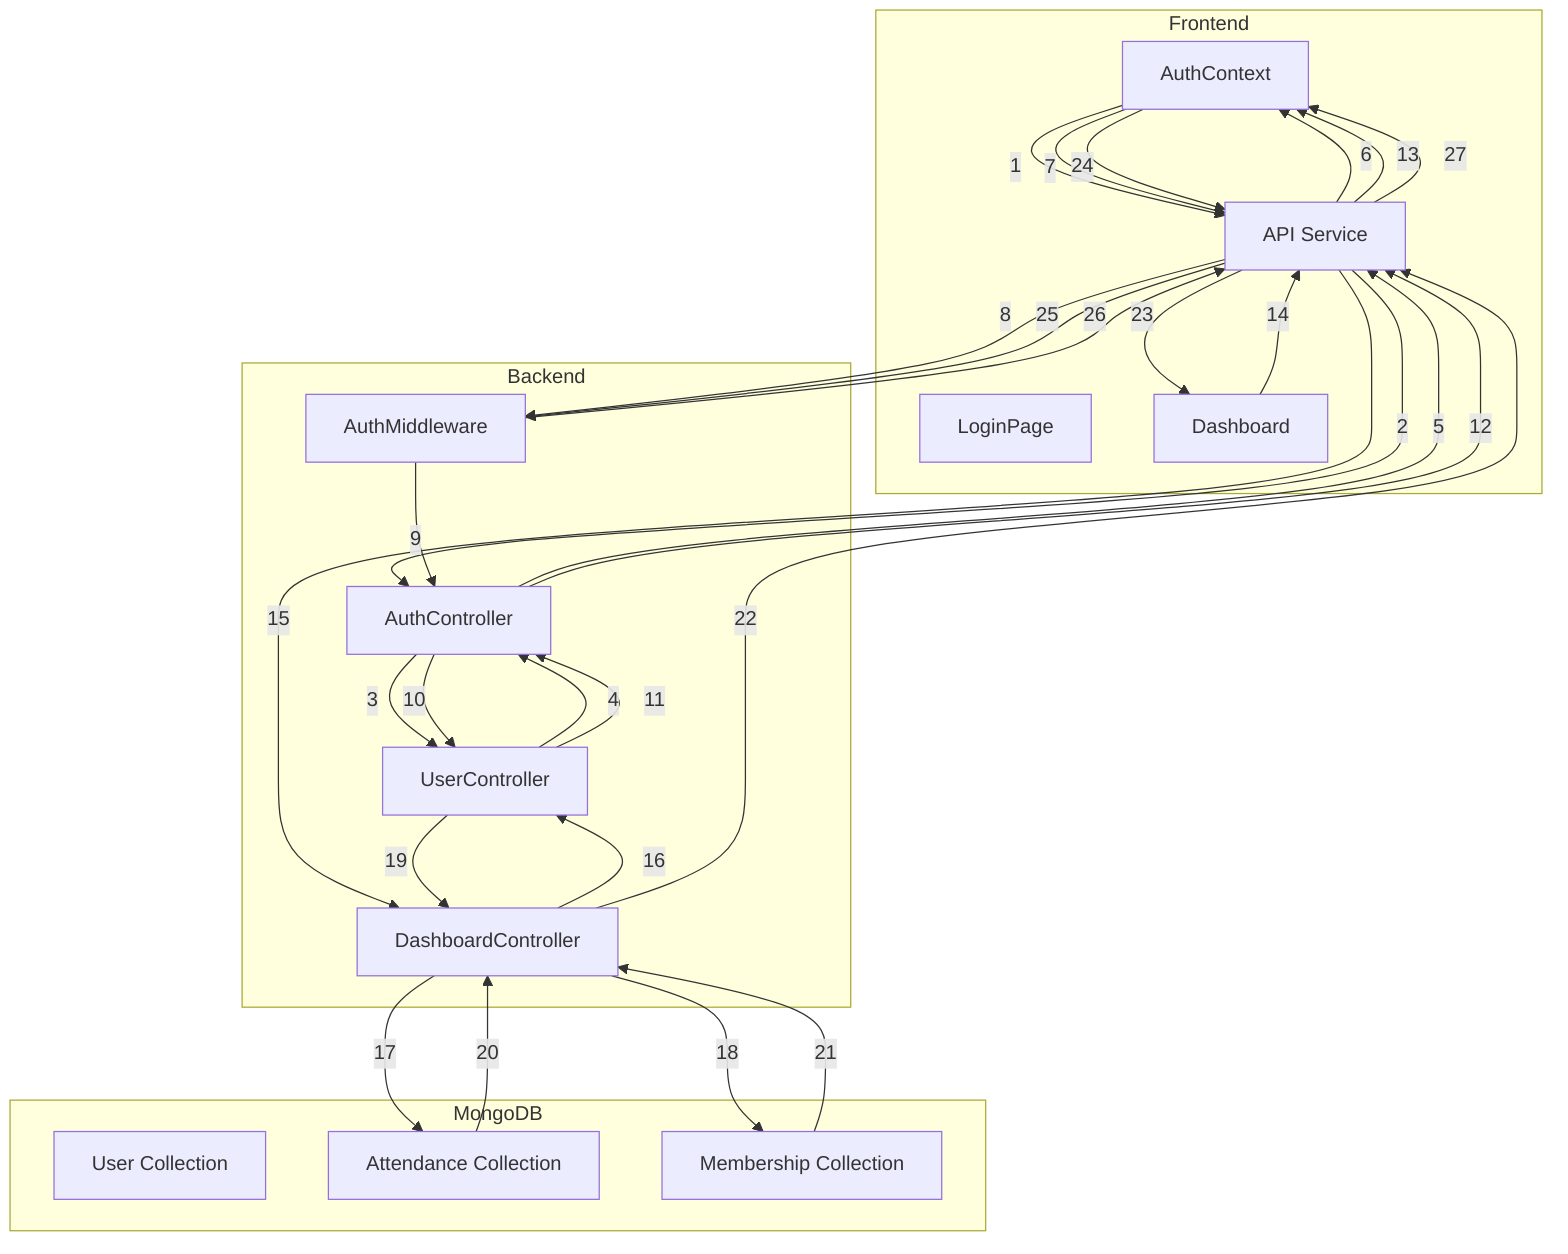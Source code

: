 flowchart TD
    %% Frontend
    subgraph Frontend
        LP[LoginPage]
        AC[AuthContext]
        DB[Dashboard]
        API[API Service]
    end

    %% Backend
    subgraph Backend
        ATC[AuthController]
        ATM[AuthMiddleware]
        UC[UserController]
        DC[DashboardController]
    end

    %% MongoDB
    subgraph MongoDB
        UCOL[User Collection]
        ACOL[Attendance Collection]
        MCOL[Membership Collection]
    end

    %% Arrows with numbered labels
    AC -->|1| API
    API -->|2| ATC
    ATC -->|3| UC
    UC -->|4| ATC
    ATC -->|5| API
    API -->|6| AC

    AC -->|7| API
    API -->|8| ATM
    ATM -->|9| ATC
    ATC -->|10| UC
    UC -->|11| ATC
    ATC -->|12| API
    API -->|13| AC

    DB -->|14| API
    API -->|15| DC
    DC -->|16| UC
    DC -->|17| ACOL
    DC -->|18| MCOL
    UC -->|19| DC
    ACOL -->|20| DC
    MCOL -->|21| DC
    DC -->|22| API
    API -->|23| DB

    AC -->|24| API
    API -->|25| ATM
    ATM -->|26| API
    API -->|27| AC